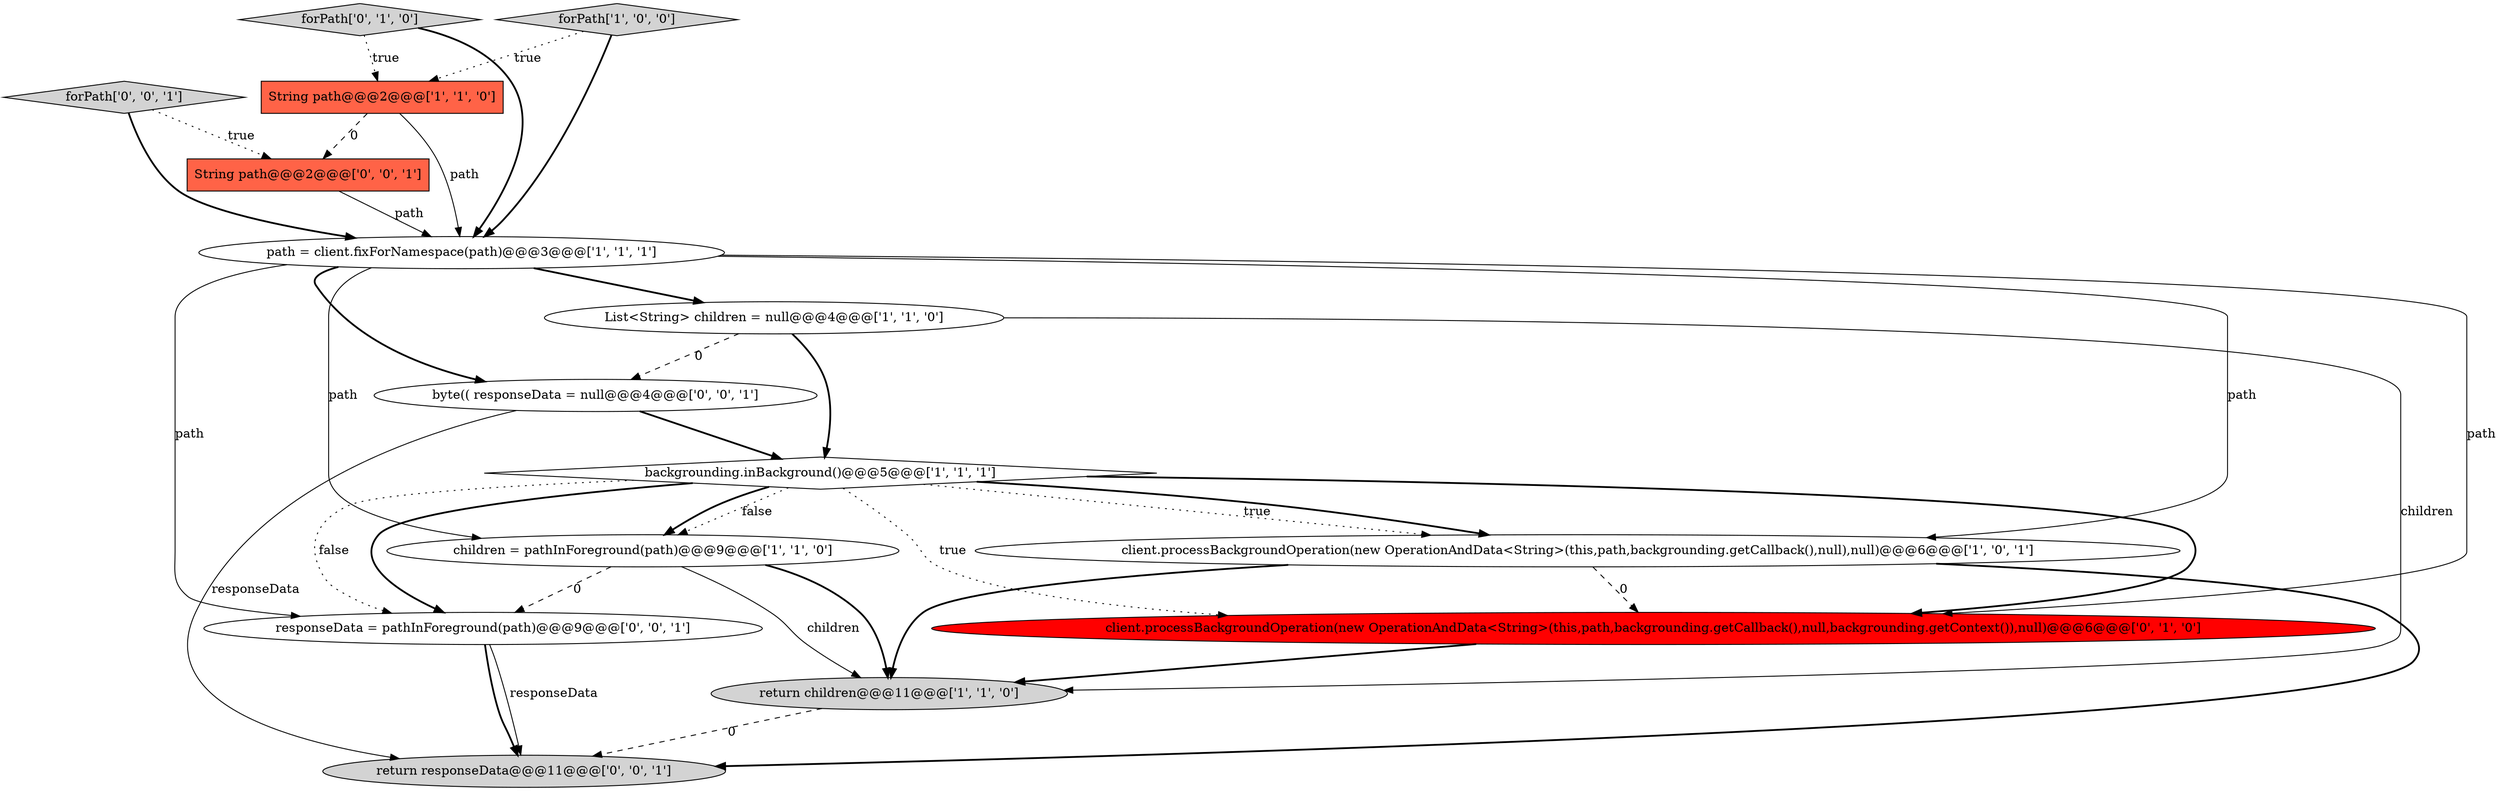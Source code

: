 digraph {
13 [style = filled, label = "return responseData@@@11@@@['0', '0', '1']", fillcolor = lightgray, shape = ellipse image = "AAA0AAABBB3BBB"];
6 [style = filled, label = "client.processBackgroundOperation(new OperationAndData<String>(this,path,backgrounding.getCallback(),null),null)@@@6@@@['1', '0', '1']", fillcolor = white, shape = ellipse image = "AAA0AAABBB1BBB"];
7 [style = filled, label = "children = pathInForeground(path)@@@9@@@['1', '1', '0']", fillcolor = white, shape = ellipse image = "AAA0AAABBB1BBB"];
14 [style = filled, label = "forPath['0', '0', '1']", fillcolor = lightgray, shape = diamond image = "AAA0AAABBB3BBB"];
11 [style = filled, label = "byte(( responseData = null@@@4@@@['0', '0', '1']", fillcolor = white, shape = ellipse image = "AAA0AAABBB3BBB"];
5 [style = filled, label = "backgrounding.inBackground()@@@5@@@['1', '1', '1']", fillcolor = white, shape = diamond image = "AAA0AAABBB1BBB"];
3 [style = filled, label = "return children@@@11@@@['1', '1', '0']", fillcolor = lightgray, shape = ellipse image = "AAA0AAABBB1BBB"];
1 [style = filled, label = "List<String> children = null@@@4@@@['1', '1', '0']", fillcolor = white, shape = ellipse image = "AAA0AAABBB1BBB"];
8 [style = filled, label = "forPath['0', '1', '0']", fillcolor = lightgray, shape = diamond image = "AAA0AAABBB2BBB"];
2 [style = filled, label = "String path@@@2@@@['1', '1', '0']", fillcolor = tomato, shape = box image = "AAA0AAABBB1BBB"];
12 [style = filled, label = "responseData = pathInForeground(path)@@@9@@@['0', '0', '1']", fillcolor = white, shape = ellipse image = "AAA0AAABBB3BBB"];
10 [style = filled, label = "String path@@@2@@@['0', '0', '1']", fillcolor = tomato, shape = box image = "AAA0AAABBB3BBB"];
9 [style = filled, label = "client.processBackgroundOperation(new OperationAndData<String>(this,path,backgrounding.getCallback(),null,backgrounding.getContext()),null)@@@6@@@['0', '1', '0']", fillcolor = red, shape = ellipse image = "AAA1AAABBB2BBB"];
0 [style = filled, label = "forPath['1', '0', '0']", fillcolor = lightgray, shape = diamond image = "AAA0AAABBB1BBB"];
4 [style = filled, label = "path = client.fixForNamespace(path)@@@3@@@['1', '1', '1']", fillcolor = white, shape = ellipse image = "AAA0AAABBB1BBB"];
1->5 [style = bold, label=""];
4->7 [style = solid, label="path"];
6->3 [style = bold, label=""];
7->3 [style = solid, label="children"];
11->13 [style = solid, label="responseData"];
5->12 [style = dotted, label="false"];
4->9 [style = solid, label="path"];
5->9 [style = bold, label=""];
8->2 [style = dotted, label="true"];
2->4 [style = solid, label="path"];
5->7 [style = dotted, label="false"];
6->9 [style = dashed, label="0"];
12->13 [style = solid, label="responseData"];
5->6 [style = dotted, label="true"];
4->6 [style = solid, label="path"];
4->12 [style = solid, label="path"];
3->13 [style = dashed, label="0"];
14->10 [style = dotted, label="true"];
7->3 [style = bold, label=""];
2->10 [style = dashed, label="0"];
12->13 [style = bold, label=""];
11->5 [style = bold, label=""];
1->3 [style = solid, label="children"];
5->6 [style = bold, label=""];
5->12 [style = bold, label=""];
0->4 [style = bold, label=""];
1->11 [style = dashed, label="0"];
6->13 [style = bold, label=""];
10->4 [style = solid, label="path"];
7->12 [style = dashed, label="0"];
9->3 [style = bold, label=""];
5->7 [style = bold, label=""];
5->9 [style = dotted, label="true"];
4->1 [style = bold, label=""];
8->4 [style = bold, label=""];
0->2 [style = dotted, label="true"];
4->11 [style = bold, label=""];
14->4 [style = bold, label=""];
}
